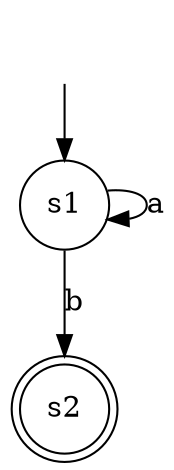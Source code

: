 digraph g {
__start0 [label="" shape="none"]
s1 [shape="circle" label="s1"]
s2 [shape="doublecircle" label="s2"]
__start0 -> s1
s1 -> s1[label="a"]
s1 -> s2[label="b"]
}
